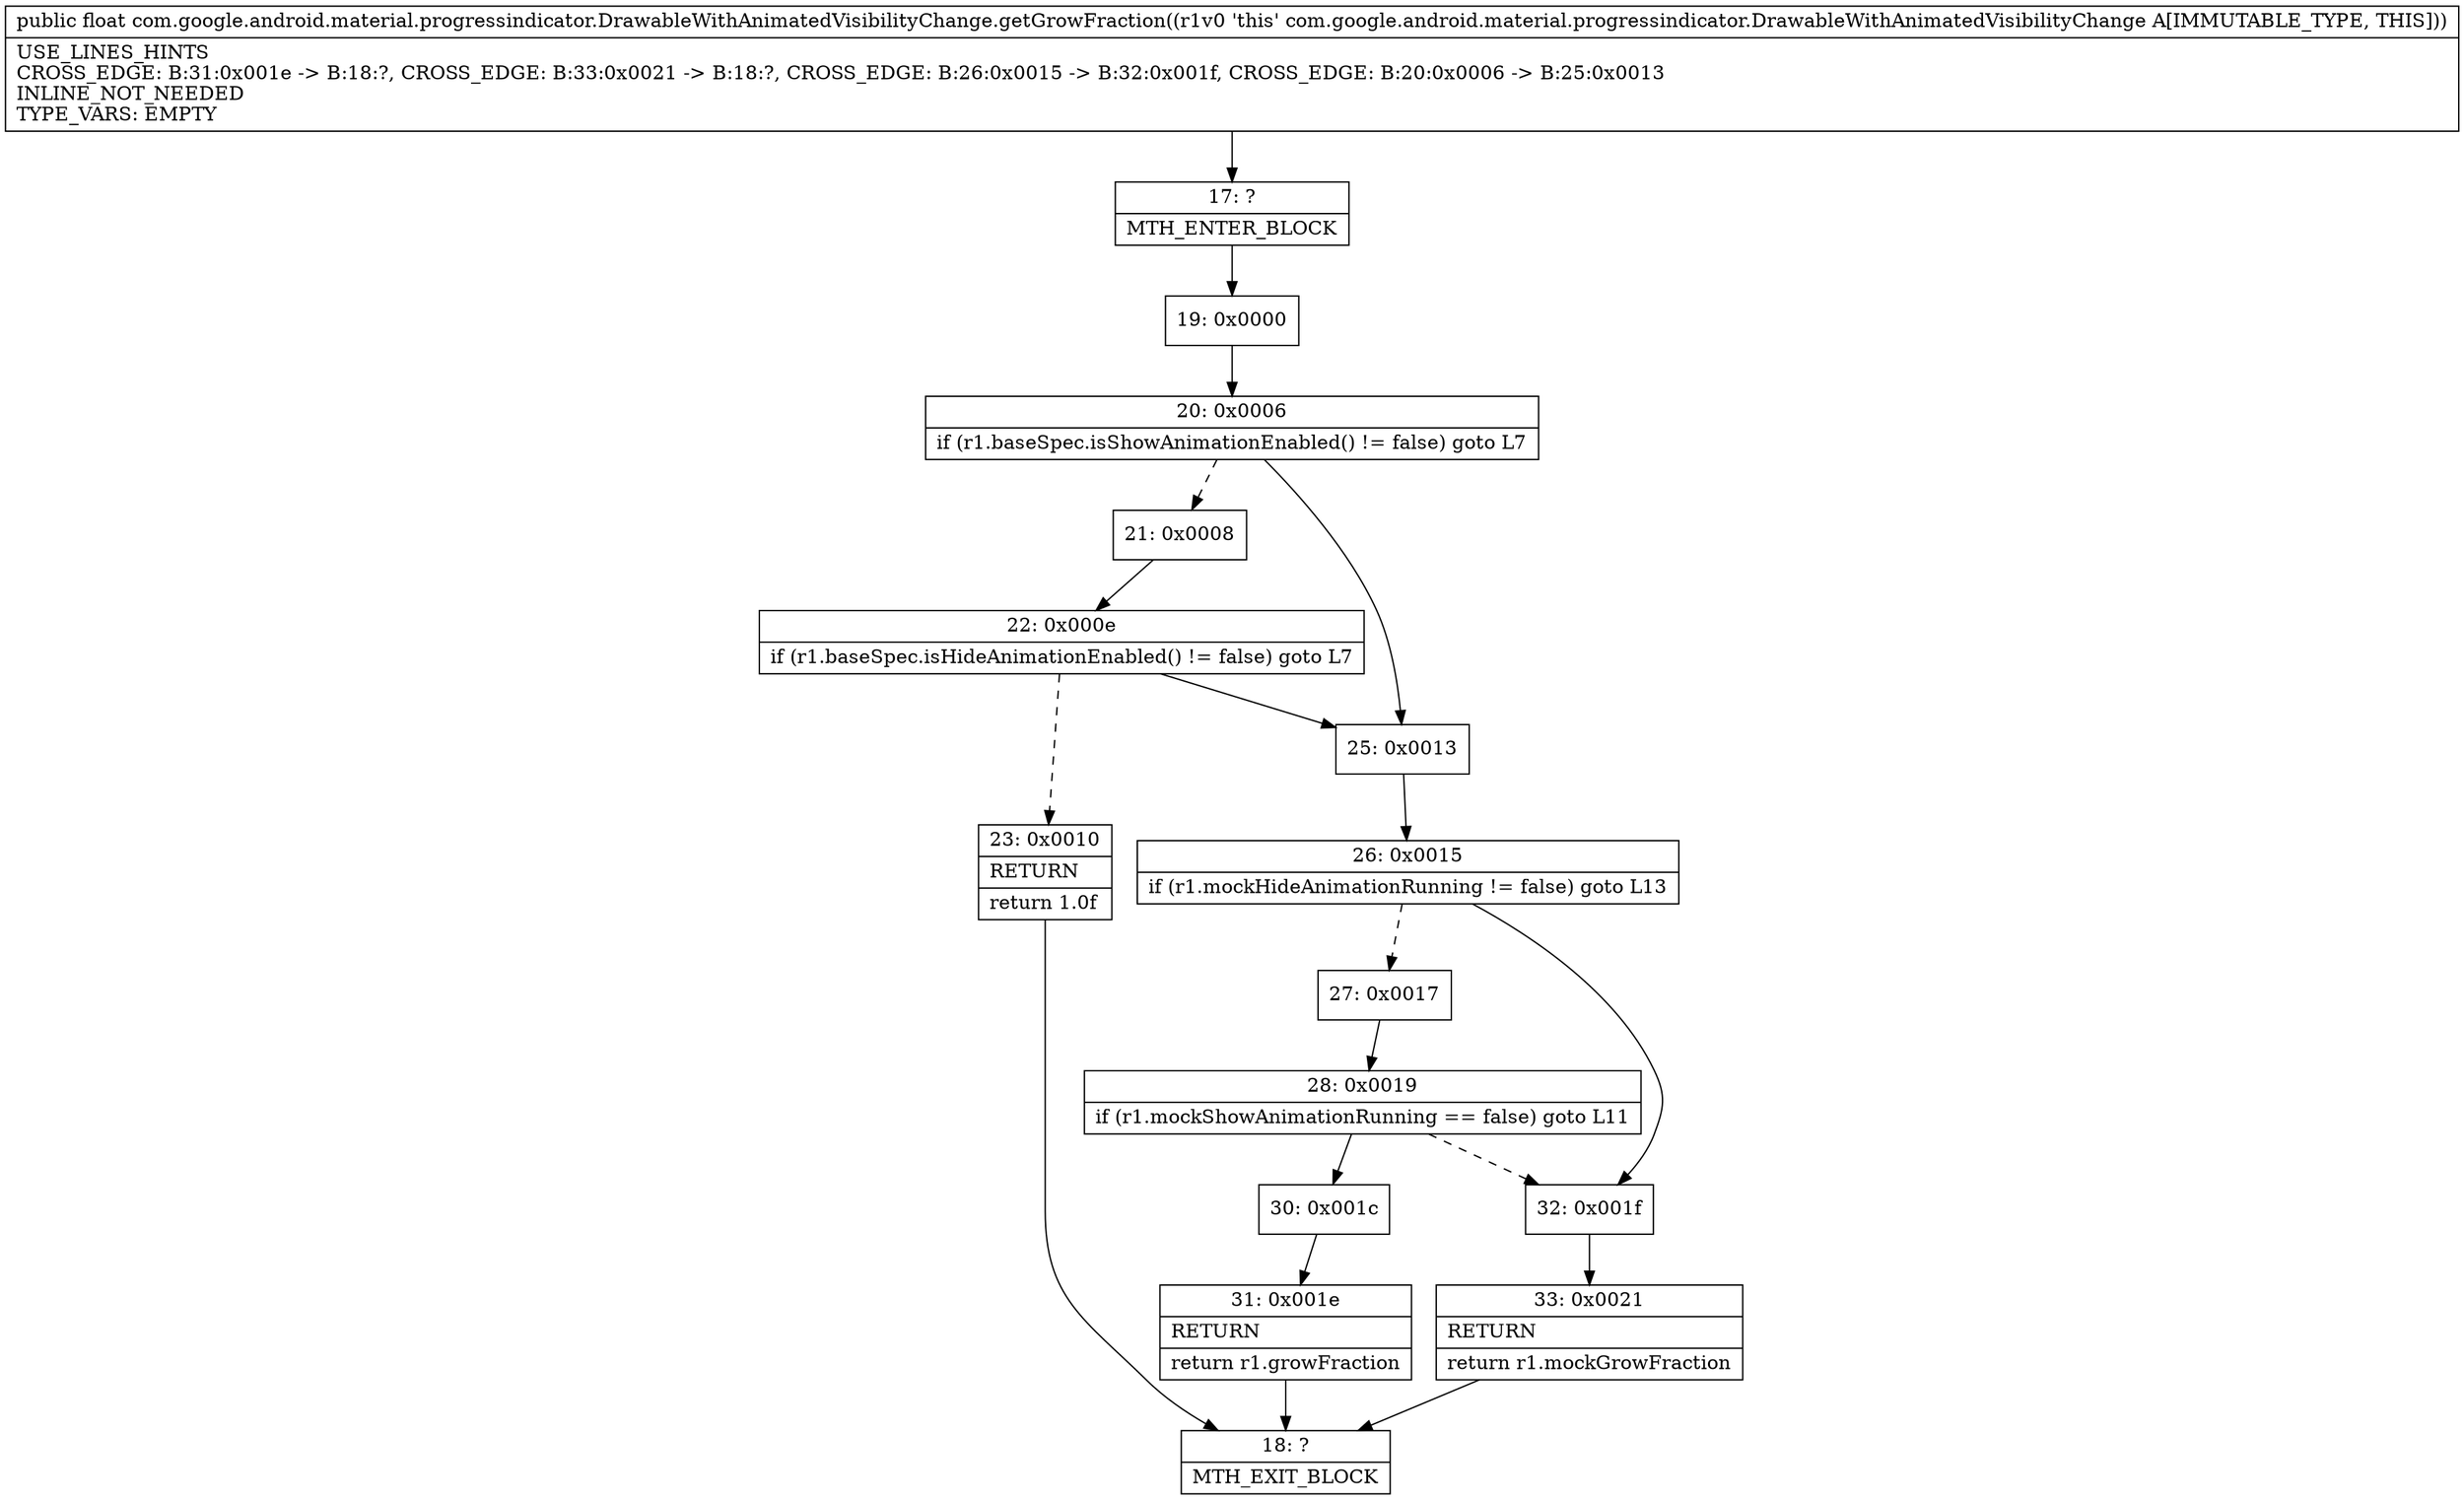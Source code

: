 digraph "CFG forcom.google.android.material.progressindicator.DrawableWithAnimatedVisibilityChange.getGrowFraction()F" {
Node_17 [shape=record,label="{17\:\ ?|MTH_ENTER_BLOCK\l}"];
Node_19 [shape=record,label="{19\:\ 0x0000}"];
Node_20 [shape=record,label="{20\:\ 0x0006|if (r1.baseSpec.isShowAnimationEnabled() != false) goto L7\l}"];
Node_21 [shape=record,label="{21\:\ 0x0008}"];
Node_22 [shape=record,label="{22\:\ 0x000e|if (r1.baseSpec.isHideAnimationEnabled() != false) goto L7\l}"];
Node_23 [shape=record,label="{23\:\ 0x0010|RETURN\l|return 1.0f\l}"];
Node_18 [shape=record,label="{18\:\ ?|MTH_EXIT_BLOCK\l}"];
Node_25 [shape=record,label="{25\:\ 0x0013}"];
Node_26 [shape=record,label="{26\:\ 0x0015|if (r1.mockHideAnimationRunning != false) goto L13\l}"];
Node_27 [shape=record,label="{27\:\ 0x0017}"];
Node_28 [shape=record,label="{28\:\ 0x0019|if (r1.mockShowAnimationRunning == false) goto L11\l}"];
Node_30 [shape=record,label="{30\:\ 0x001c}"];
Node_31 [shape=record,label="{31\:\ 0x001e|RETURN\l|return r1.growFraction\l}"];
Node_32 [shape=record,label="{32\:\ 0x001f}"];
Node_33 [shape=record,label="{33\:\ 0x0021|RETURN\l|return r1.mockGrowFraction\l}"];
MethodNode[shape=record,label="{public float com.google.android.material.progressindicator.DrawableWithAnimatedVisibilityChange.getGrowFraction((r1v0 'this' com.google.android.material.progressindicator.DrawableWithAnimatedVisibilityChange A[IMMUTABLE_TYPE, THIS]))  | USE_LINES_HINTS\lCROSS_EDGE: B:31:0x001e \-\> B:18:?, CROSS_EDGE: B:33:0x0021 \-\> B:18:?, CROSS_EDGE: B:26:0x0015 \-\> B:32:0x001f, CROSS_EDGE: B:20:0x0006 \-\> B:25:0x0013\lINLINE_NOT_NEEDED\lTYPE_VARS: EMPTY\l}"];
MethodNode -> Node_17;Node_17 -> Node_19;
Node_19 -> Node_20;
Node_20 -> Node_21[style=dashed];
Node_20 -> Node_25;
Node_21 -> Node_22;
Node_22 -> Node_23[style=dashed];
Node_22 -> Node_25;
Node_23 -> Node_18;
Node_25 -> Node_26;
Node_26 -> Node_27[style=dashed];
Node_26 -> Node_32;
Node_27 -> Node_28;
Node_28 -> Node_30;
Node_28 -> Node_32[style=dashed];
Node_30 -> Node_31;
Node_31 -> Node_18;
Node_32 -> Node_33;
Node_33 -> Node_18;
}

